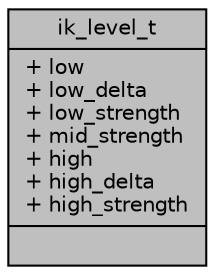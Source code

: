 digraph "ik_level_t"
{
 // INTERACTIVE_SVG=YES
 // LATEX_PDF_SIZE
  bgcolor="transparent";
  edge [fontname="Helvetica",fontsize="10",labelfontname="Helvetica",labelfontsize="10"];
  node [fontname="Helvetica",fontsize="10",shape=record];
  Node1 [label="{ik_level_t\n|+ low\l+ low_delta\l+ low_strength\l+ mid_strength\l+ high\l+ high_delta\l+ high_strength\l|}",height=0.2,width=0.4,color="black", fillcolor="grey75", style="filled", fontcolor="black",tooltip=" "];
}

